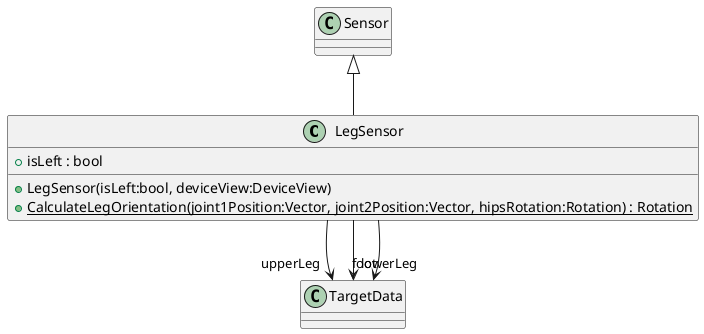 @startuml
class LegSensor {
    + isLeft : bool
    + LegSensor(isLeft:bool, deviceView:DeviceView)
    + {static} CalculateLegOrientation(joint1Position:Vector, joint2Position:Vector, hipsRotation:Rotation) : Rotation
}
Sensor <|-- LegSensor
LegSensor --> "upperLeg" TargetData
LegSensor --> "lowerLeg" TargetData
LegSensor --> "foot" TargetData
@enduml
